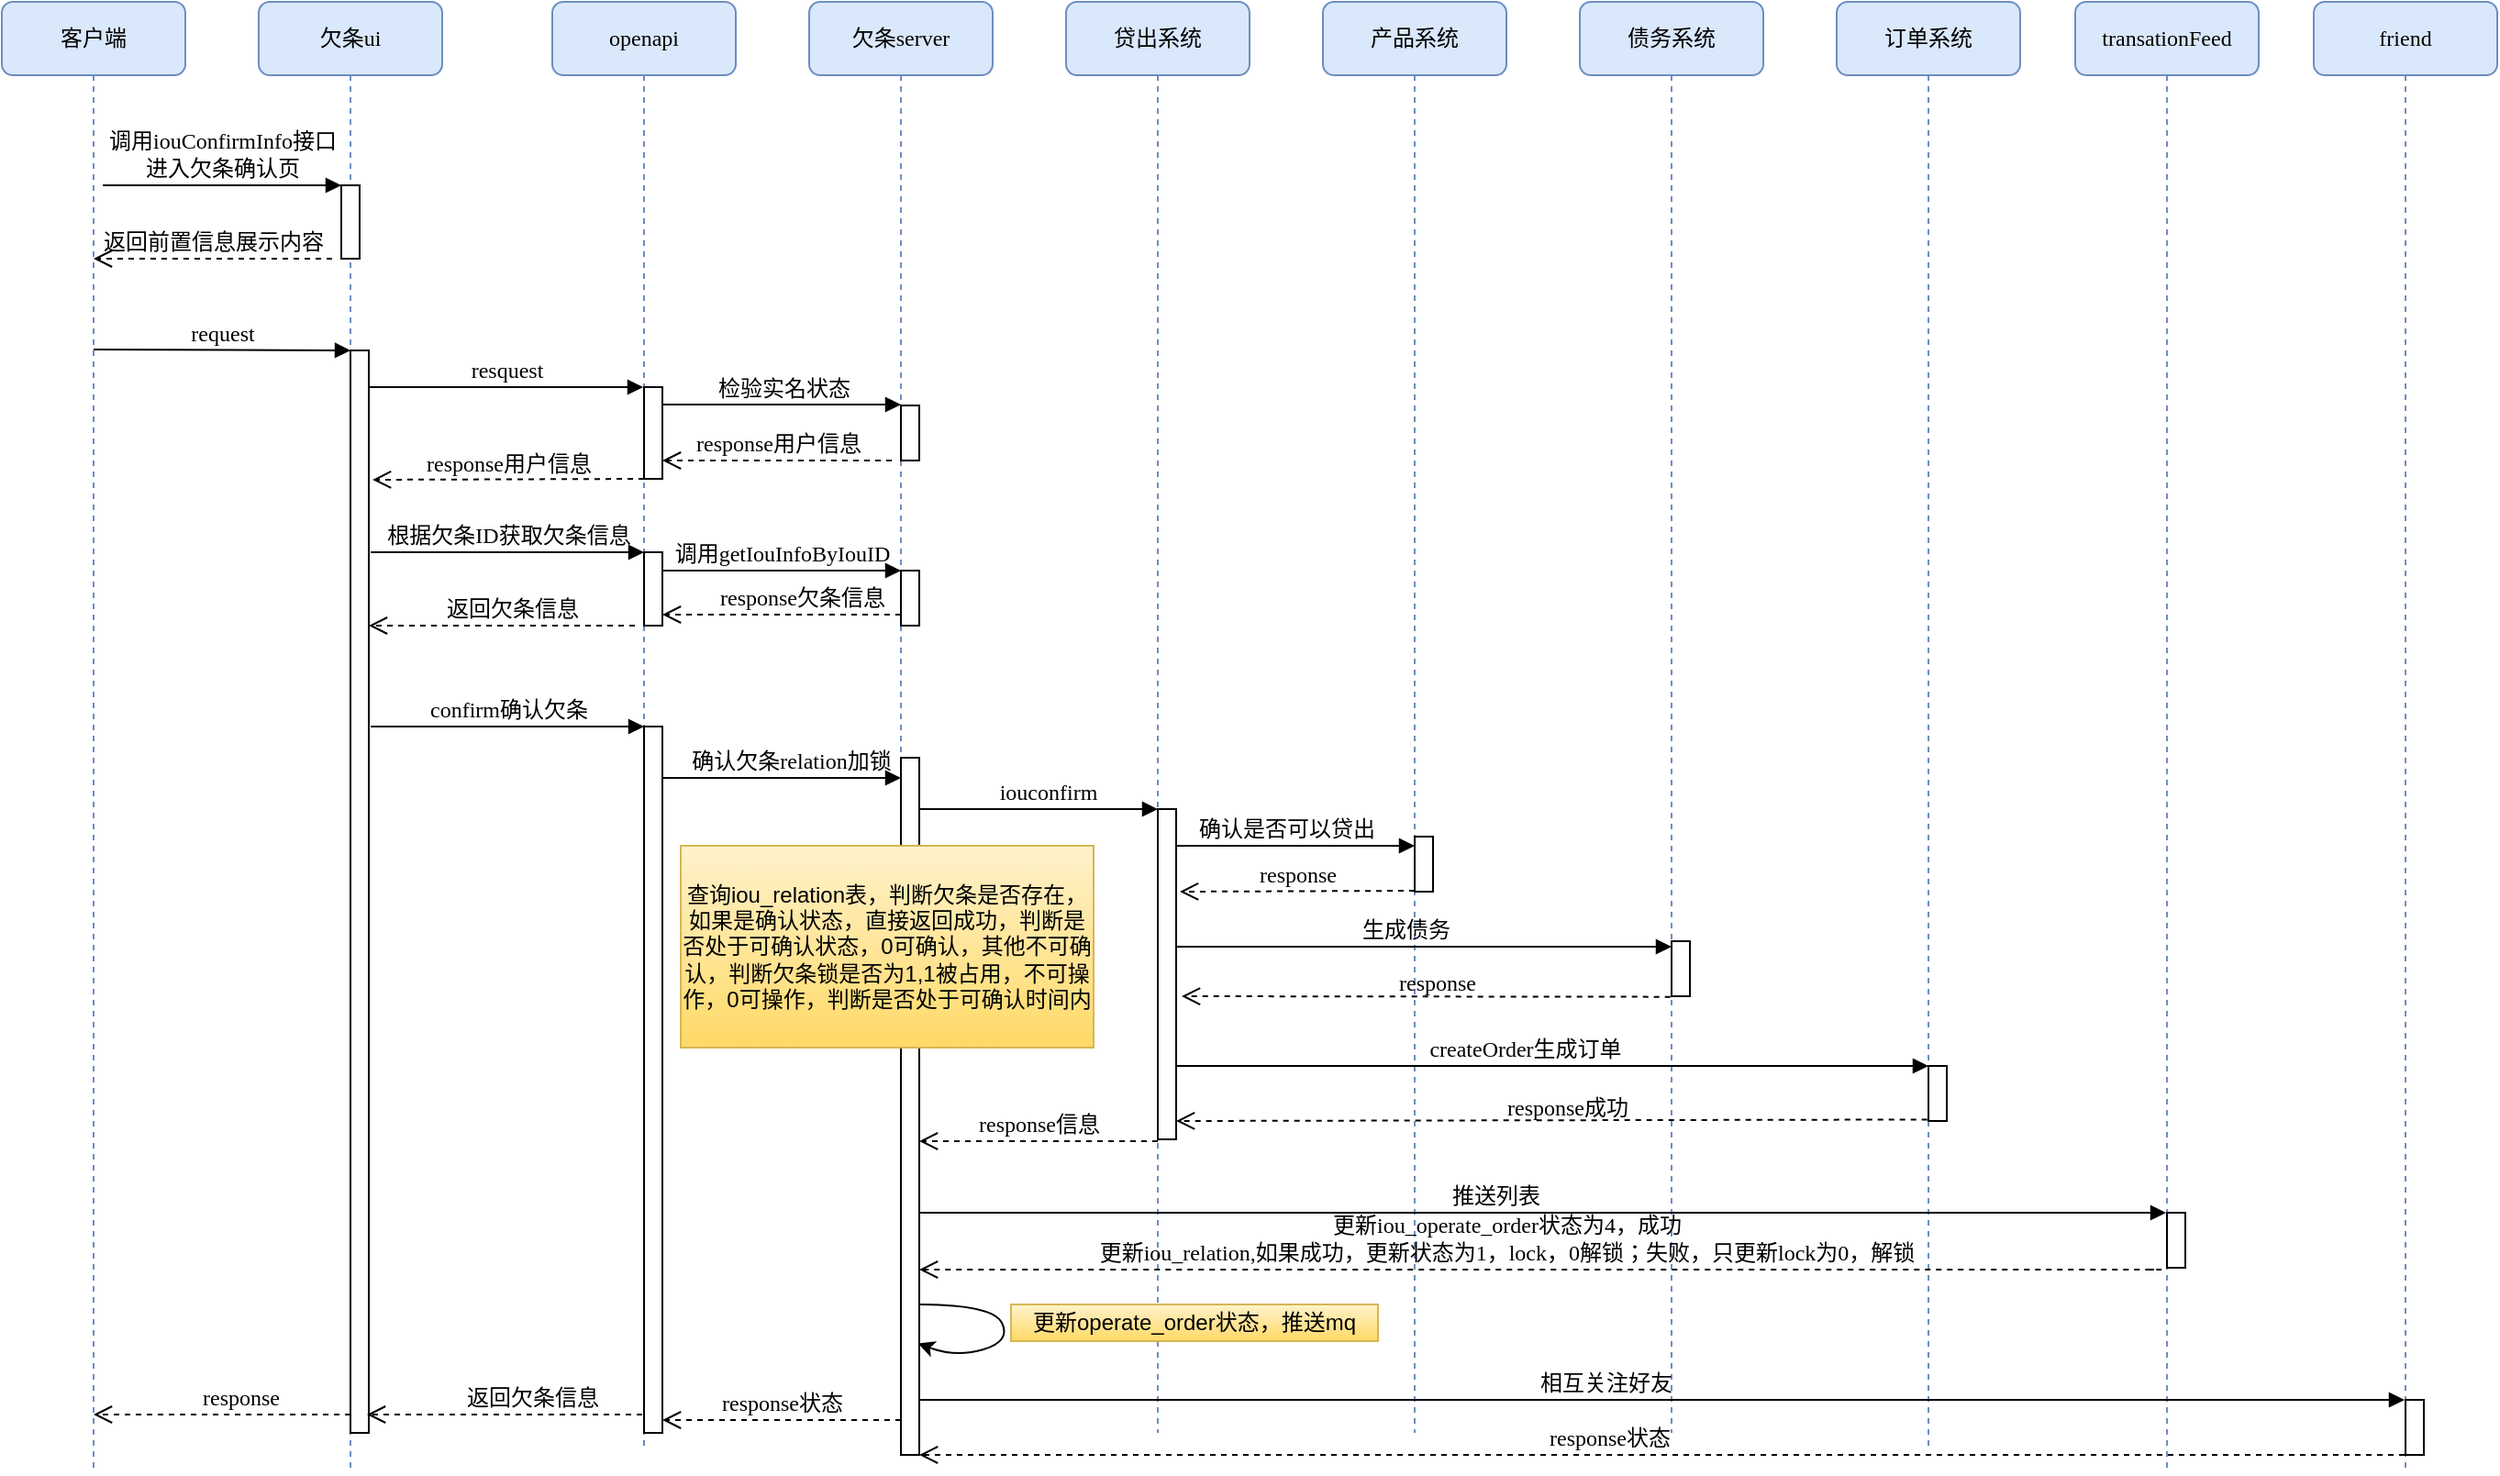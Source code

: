<mxfile version="12.2.6" type="github" pages="2"><diagram name="Page-1" id="13e1069c-82ec-6db2-03f1-153e76fe0fe0"><mxGraphModel dx="854" dy="436" grid="1" gridSize="10" guides="1" tooltips="1" connect="1" arrows="1" fold="1" page="1" pageScale="1" pageWidth="1700" pageHeight="1100" background="#ffffff" math="0" shadow="0"><root><mxCell id="0"/><mxCell id="1" parent="0"/><mxCell id="7baba1c4bc27f4b0-2" value="欠条ui" style="shape=umlLifeline;perimeter=lifelinePerimeter;whiteSpace=wrap;html=1;container=1;collapsible=0;recursiveResize=0;outlineConnect=0;rounded=1;shadow=0;comic=0;labelBackgroundColor=none;strokeWidth=1;fontFamily=Verdana;fontSize=12;align=center;fillColor=#dae8fc;strokeColor=#6c8ebf;" parent="1" vertex="1"><mxGeometry x="240" y="80" width="100" height="800" as="geometry"/></mxCell><mxCell id="7baba1c4bc27f4b0-10" value="" style="html=1;points=[];perimeter=orthogonalPerimeter;rounded=0;shadow=0;comic=0;labelBackgroundColor=none;strokeWidth=1;fontFamily=Verdana;fontSize=12;align=center;" parent="7baba1c4bc27f4b0-2" vertex="1"><mxGeometry x="45" y="100" width="10" height="40" as="geometry"/></mxCell><mxCell id="7baba1c4bc27f4b0-3" value="openapi" style="shape=umlLifeline;perimeter=lifelinePerimeter;whiteSpace=wrap;html=1;container=1;collapsible=0;recursiveResize=0;outlineConnect=0;rounded=1;shadow=0;comic=0;labelBackgroundColor=none;strokeWidth=1;fontFamily=Verdana;fontSize=12;align=center;fillColor=#dae8fc;strokeColor=#6c8ebf;" parent="1" vertex="1"><mxGeometry x="400" y="80" width="100" height="790" as="geometry"/></mxCell><mxCell id="7baba1c4bc27f4b0-13" value="" style="html=1;points=[];perimeter=orthogonalPerimeter;rounded=0;shadow=0;comic=0;labelBackgroundColor=none;strokeWidth=1;fontFamily=Verdana;fontSize=12;align=center;" parent="7baba1c4bc27f4b0-3" vertex="1"><mxGeometry x="50" y="210" width="10" height="50" as="geometry"/></mxCell><mxCell id="7baba1c4bc27f4b0-4" value="欠条server" style="shape=umlLifeline;perimeter=lifelinePerimeter;whiteSpace=wrap;html=1;container=1;collapsible=0;recursiveResize=0;outlineConnect=0;rounded=1;shadow=0;comic=0;labelBackgroundColor=none;strokeWidth=1;fontFamily=Verdana;fontSize=12;align=center;fillColor=#dae8fc;strokeColor=#6c8ebf;" parent="1" vertex="1"><mxGeometry x="540" y="80" width="100" height="790" as="geometry"/></mxCell><mxCell id="7baba1c4bc27f4b0-5" value="贷出系统" style="shape=umlLifeline;perimeter=lifelinePerimeter;whiteSpace=wrap;html=1;container=1;collapsible=0;recursiveResize=0;outlineConnect=0;rounded=1;shadow=0;comic=0;labelBackgroundColor=none;strokeWidth=1;fontFamily=Verdana;fontSize=12;align=center;fillColor=#dae8fc;strokeColor=#6c8ebf;" parent="1" vertex="1"><mxGeometry x="680" y="80" width="100" height="780" as="geometry"/></mxCell><mxCell id="7baba1c4bc27f4b0-6" value="产品系统" style="shape=umlLifeline;perimeter=lifelinePerimeter;whiteSpace=wrap;html=1;container=1;collapsible=0;recursiveResize=0;outlineConnect=0;rounded=1;shadow=0;comic=0;labelBackgroundColor=none;strokeWidth=1;fontFamily=Verdana;fontSize=12;align=center;fillColor=#dae8fc;strokeColor=#6c8ebf;" parent="1" vertex="1"><mxGeometry x="820" y="80" width="100" height="780" as="geometry"/></mxCell><mxCell id="O3VApOqD4FNgEd7Cwk2W-33" value="" style="html=1;points=[];perimeter=orthogonalPerimeter;rounded=0;shadow=0;comic=0;labelBackgroundColor=none;strokeWidth=1;fontFamily=Verdana;fontSize=12;align=center;" parent="7baba1c4bc27f4b0-6" vertex="1"><mxGeometry x="50" y="455" width="10" height="30" as="geometry"/></mxCell><mxCell id="7baba1c4bc27f4b0-7" value="债务系统" style="shape=umlLifeline;perimeter=lifelinePerimeter;whiteSpace=wrap;html=1;container=1;collapsible=0;recursiveResize=0;outlineConnect=0;rounded=1;shadow=0;comic=0;labelBackgroundColor=none;strokeWidth=1;fontFamily=Verdana;fontSize=12;align=center;fillColor=#dae8fc;strokeColor=#6c8ebf;" parent="1" vertex="1"><mxGeometry x="960" y="80" width="100" height="780" as="geometry"/></mxCell><mxCell id="7baba1c4bc27f4b0-8" value="客户端" style="shape=umlLifeline;perimeter=lifelinePerimeter;whiteSpace=wrap;html=1;container=1;collapsible=0;recursiveResize=0;outlineConnect=0;rounded=1;shadow=0;comic=0;labelBackgroundColor=none;strokeWidth=1;fontFamily=Verdana;fontSize=12;align=center;fillColor=#dae8fc;strokeColor=#6c8ebf;" parent="1" vertex="1"><mxGeometry x="100" y="80" width="100" height="800" as="geometry"/></mxCell><mxCell id="7baba1c4bc27f4b0-16" value="" style="html=1;points=[];perimeter=orthogonalPerimeter;rounded=0;shadow=0;comic=0;labelBackgroundColor=none;strokeWidth=1;fontFamily=Verdana;fontSize=12;align=center;" parent="1" vertex="1"><mxGeometry x="590" y="300" width="10" height="30" as="geometry"/></mxCell><mxCell id="7baba1c4bc27f4b0-19" value="" style="html=1;points=[];perimeter=orthogonalPerimeter;rounded=0;shadow=0;comic=0;labelBackgroundColor=none;strokeWidth=1;fontFamily=Verdana;fontSize=12;align=center;" parent="1" vertex="1"><mxGeometry x="450" y="380" width="10" height="40" as="geometry"/></mxCell><mxCell id="7baba1c4bc27f4b0-11" value="调用iouConfirmInfo接口&lt;br&gt;进入欠条确认页" style="html=1;verticalAlign=bottom;endArrow=block;entryX=0;entryY=0;labelBackgroundColor=none;fontFamily=Verdana;fontSize=12;edgeStyle=elbowEdgeStyle;elbow=vertical;" parent="1" target="7baba1c4bc27f4b0-10" edge="1"><mxGeometry relative="1" as="geometry"><mxPoint x="155" y="180" as="sourcePoint"/></mxGeometry></mxCell><mxCell id="O3VApOqD4FNgEd7Cwk2W-1" value="订单系统" style="shape=umlLifeline;perimeter=lifelinePerimeter;whiteSpace=wrap;html=1;container=1;collapsible=0;recursiveResize=0;outlineConnect=0;rounded=1;shadow=0;comic=0;labelBackgroundColor=none;strokeWidth=1;fontFamily=Verdana;fontSize=12;align=center;fillColor=#dae8fc;strokeColor=#6c8ebf;" parent="1" vertex="1"><mxGeometry x="1100" y="80" width="100" height="790" as="geometry"/></mxCell><mxCell id="O3VApOqD4FNgEd7Cwk2W-41" value="" style="html=1;points=[];perimeter=orthogonalPerimeter;rounded=0;shadow=0;comic=0;labelBackgroundColor=none;strokeWidth=1;fontFamily=Verdana;fontSize=12;align=center;" parent="O3VApOqD4FNgEd7Cwk2W-1" vertex="1"><mxGeometry x="50" y="580" width="10" height="30" as="geometry"/></mxCell><mxCell id="O3VApOqD4FNgEd7Cwk2W-2" value="transationFeed" style="shape=umlLifeline;perimeter=lifelinePerimeter;whiteSpace=wrap;html=1;container=1;collapsible=0;recursiveResize=0;outlineConnect=0;rounded=1;shadow=0;comic=0;labelBackgroundColor=none;strokeWidth=1;fontFamily=Verdana;fontSize=12;align=center;fillColor=#dae8fc;strokeColor=#6c8ebf;" parent="1" vertex="1"><mxGeometry x="1230" y="80" width="100" height="800" as="geometry"/></mxCell><mxCell id="O3VApOqD4FNgEd7Cwk2W-44" value="" style="html=1;points=[];perimeter=orthogonalPerimeter;rounded=0;shadow=0;comic=0;labelBackgroundColor=none;strokeWidth=1;fontFamily=Verdana;fontSize=12;align=center;" parent="O3VApOqD4FNgEd7Cwk2W-2" vertex="1"><mxGeometry x="50" y="660" width="10" height="30" as="geometry"/></mxCell><mxCell id="O3VApOqD4FNgEd7Cwk2W-3" value="friend" style="shape=umlLifeline;perimeter=lifelinePerimeter;whiteSpace=wrap;html=1;container=1;collapsible=0;recursiveResize=0;outlineConnect=0;rounded=1;shadow=0;comic=0;labelBackgroundColor=none;strokeWidth=1;fontFamily=Verdana;fontSize=12;align=center;fillColor=#dae8fc;strokeColor=#6c8ebf;" parent="1" vertex="1"><mxGeometry x="1360" y="80" width="100" height="800" as="geometry"/></mxCell><mxCell id="O3VApOqD4FNgEd7Cwk2W-4" value="返回前置信息展示内容" style="html=1;verticalAlign=bottom;endArrow=open;dashed=1;endSize=8;labelBackgroundColor=none;fontFamily=Verdana;fontSize=12;edgeStyle=elbowEdgeStyle;elbow=vertical;" parent="1" edge="1"><mxGeometry relative="1" as="geometry"><mxPoint x="150" y="220" as="targetPoint"/><Array as="points"><mxPoint x="225" y="220"/><mxPoint x="255" y="220"/></Array><mxPoint x="280" y="220" as="sourcePoint"/></mxGeometry></mxCell><mxCell id="O3VApOqD4FNgEd7Cwk2W-5" value="request" style="html=1;verticalAlign=bottom;endArrow=block;labelBackgroundColor=none;fontFamily=Verdana;fontSize=12;edgeStyle=elbowEdgeStyle;elbow=vertical;" parent="1" edge="1"><mxGeometry relative="1" as="geometry"><mxPoint x="150" y="269.5" as="sourcePoint"/><mxPoint x="290" y="270" as="targetPoint"/><mxPoint as="offset"/></mxGeometry></mxCell><mxCell id="O3VApOqD4FNgEd7Cwk2W-6" value="response" style="html=1;verticalAlign=bottom;endArrow=open;dashed=1;endSize=8;labelBackgroundColor=none;fontFamily=Verdana;fontSize=12;edgeStyle=elbowEdgeStyle;elbow=vertical;" parent="1" target="7baba1c4bc27f4b0-8" edge="1"><mxGeometry x="-0.146" relative="1" as="geometry"><mxPoint x="160" y="660" as="targetPoint"/><Array as="points"><mxPoint x="230" y="850"/><mxPoint x="265" y="660"/></Array><mxPoint x="290" y="850" as="sourcePoint"/><mxPoint as="offset"/></mxGeometry></mxCell><mxCell id="O3VApOqD4FNgEd7Cwk2W-9" value="" style="html=1;points=[];perimeter=orthogonalPerimeter;rounded=0;shadow=0;comic=0;labelBackgroundColor=none;strokeWidth=1;fontFamily=Verdana;fontSize=12;align=center;" parent="1" vertex="1"><mxGeometry x="290" y="270" width="10" height="590" as="geometry"/></mxCell><mxCell id="O3VApOqD4FNgEd7Cwk2W-10" value="resquest" style="html=1;verticalAlign=bottom;endArrow=block;labelBackgroundColor=none;fontFamily=Verdana;fontSize=12;edgeStyle=elbowEdgeStyle;elbow=vertical;" parent="1" target="7baba1c4bc27f4b0-3" edge="1"><mxGeometry relative="1" as="geometry"><mxPoint x="300" y="290" as="sourcePoint"/><Array as="points"><mxPoint x="305" y="290"/></Array><mxPoint x="430" y="291" as="targetPoint"/><mxPoint as="offset"/></mxGeometry></mxCell><mxCell id="O3VApOqD4FNgEd7Cwk2W-11" value="response用户信息" style="html=1;verticalAlign=bottom;endArrow=open;dashed=1;endSize=8;labelBackgroundColor=none;fontFamily=Verdana;fontSize=12;edgeStyle=elbowEdgeStyle;elbow=vertical;entryX=1.203;entryY=0.12;entryDx=0;entryDy=0;entryPerimeter=0;" parent="1" target="O3VApOqD4FNgEd7Cwk2W-9" edge="1"><mxGeometry relative="1" as="geometry"><mxPoint x="310" y="338" as="targetPoint"/><Array as="points"/><mxPoint x="450" y="340" as="sourcePoint"/></mxGeometry></mxCell><mxCell id="O3VApOqD4FNgEd7Cwk2W-12" value="response用户信息" style="html=1;verticalAlign=bottom;endArrow=open;dashed=1;endSize=8;labelBackgroundColor=none;fontFamily=Verdana;fontSize=12;edgeStyle=elbowEdgeStyle;elbow=vertical;" parent="1" edge="1"><mxGeometry relative="1" as="geometry"><mxPoint x="460" y="330" as="targetPoint"/><Array as="points"><mxPoint x="530" y="330"/><mxPoint x="560" y="330"/></Array><mxPoint x="585" y="330" as="sourcePoint"/></mxGeometry></mxCell><mxCell id="O3VApOqD4FNgEd7Cwk2W-13" value="检验实名状态" style="html=1;verticalAlign=bottom;endArrow=block;labelBackgroundColor=none;fontFamily=Verdana;fontSize=12;edgeStyle=elbowEdgeStyle;elbow=vertical;" parent="1" edge="1"><mxGeometry relative="1" as="geometry"><mxPoint x="460" y="299.5" as="sourcePoint"/><Array as="points"><mxPoint x="465" y="299.5"/></Array><mxPoint x="590" y="300" as="targetPoint"/><mxPoint as="offset"/></mxGeometry></mxCell><mxCell id="O3VApOqD4FNgEd7Cwk2W-14" value="根据欠条ID获取欠条信息" style="html=1;verticalAlign=bottom;endArrow=block;labelBackgroundColor=none;fontFamily=Verdana;fontSize=12;edgeStyle=elbowEdgeStyle;elbow=vertical;entryX=-0.065;entryY=0.006;entryDx=0;entryDy=0;entryPerimeter=0;" parent="1" edge="1"><mxGeometry relative="1" as="geometry"><mxPoint x="301" y="380" as="sourcePoint"/><Array as="points"><mxPoint x="306" y="380"/></Array><mxPoint x="450" y="380" as="targetPoint"/><mxPoint as="offset"/></mxGeometry></mxCell><mxCell id="O3VApOqD4FNgEd7Cwk2W-15" value="返回欠条信息" style="html=1;verticalAlign=bottom;endArrow=open;dashed=1;endSize=8;labelBackgroundColor=none;fontFamily=Verdana;fontSize=12;edgeStyle=elbowEdgeStyle;elbow=vertical;" parent="1" edge="1"><mxGeometry x="-0.067" relative="1" as="geometry"><mxPoint x="300" y="420" as="targetPoint"/><Array as="points"><mxPoint x="420" y="420"/></Array><mxPoint x="445" y="420" as="sourcePoint"/><mxPoint as="offset"/></mxGeometry></mxCell><mxCell id="O3VApOqD4FNgEd7Cwk2W-16" value="调用getIouInfoByIouID" style="html=1;verticalAlign=bottom;endArrow=block;labelBackgroundColor=none;fontFamily=Verdana;fontSize=12;edgeStyle=elbowEdgeStyle;elbow=vertical;" parent="1" edge="1"><mxGeometry relative="1" as="geometry"><mxPoint x="460" y="390" as="sourcePoint"/><Array as="points"><mxPoint x="465" y="390"/></Array><mxPoint x="590" y="390" as="targetPoint"/><mxPoint as="offset"/></mxGeometry></mxCell><mxCell id="O3VApOqD4FNgEd7Cwk2W-17" value="" style="html=1;points=[];perimeter=orthogonalPerimeter;rounded=0;shadow=0;comic=0;labelBackgroundColor=none;strokeWidth=1;fontFamily=Verdana;fontSize=12;align=center;" parent="1" vertex="1"><mxGeometry x="590" y="390" width="10" height="30" as="geometry"/></mxCell><mxCell id="O3VApOqD4FNgEd7Cwk2W-18" value="response欠条信息" style="html=1;verticalAlign=bottom;endArrow=open;dashed=1;endSize=8;labelBackgroundColor=none;fontFamily=Verdana;fontSize=12;edgeStyle=elbowEdgeStyle;elbow=vertical;" parent="1" edge="1"><mxGeometry x="-0.167" relative="1" as="geometry"><mxPoint x="460" y="414" as="targetPoint"/><Array as="points"><mxPoint x="555" y="414"/></Array><mxPoint x="590" y="414" as="sourcePoint"/><mxPoint as="offset"/></mxGeometry></mxCell><mxCell id="O3VApOqD4FNgEd7Cwk2W-22" value="confirm确认欠条" style="html=1;verticalAlign=bottom;endArrow=block;labelBackgroundColor=none;fontFamily=Verdana;fontSize=12;edgeStyle=elbowEdgeStyle;elbow=vertical;entryX=-0.065;entryY=0.006;entryDx=0;entryDy=0;entryPerimeter=0;" parent="1" edge="1"><mxGeometry relative="1" as="geometry"><mxPoint x="301" y="475" as="sourcePoint"/><Array as="points"><mxPoint x="306" y="475"/></Array><mxPoint x="450" y="475" as="targetPoint"/><mxPoint as="offset"/></mxGeometry></mxCell><mxCell id="O3VApOqD4FNgEd7Cwk2W-23" value="返回欠条信息" style="html=1;verticalAlign=bottom;endArrow=open;dashed=1;endSize=8;labelBackgroundColor=none;fontFamily=Verdana;fontSize=12;edgeStyle=elbowEdgeStyle;elbow=vertical;entryX=1;entryY=0.206;entryDx=0;entryDy=0;entryPerimeter=0;" parent="1" edge="1"><mxGeometry y="-15" relative="1" as="geometry"><mxPoint x="299" y="850" as="targetPoint"/><Array as="points"/><mxPoint x="449" y="850" as="sourcePoint"/><mxPoint x="15" y="15" as="offset"/></mxGeometry></mxCell><mxCell id="O3VApOqD4FNgEd7Cwk2W-24" value="" style="html=1;points=[];perimeter=orthogonalPerimeter;rounded=0;shadow=0;comic=0;labelBackgroundColor=none;strokeWidth=1;fontFamily=Verdana;fontSize=12;align=center;" parent="1" vertex="1"><mxGeometry x="450" y="475" width="10" height="385" as="geometry"/></mxCell><mxCell id="O3VApOqD4FNgEd7Cwk2W-25" value="确认欠条relation加锁" style="html=1;verticalAlign=bottom;endArrow=block;labelBackgroundColor=none;fontFamily=Verdana;fontSize=12;edgeStyle=elbowEdgeStyle;elbow=vertical;" parent="1" edge="1"><mxGeometry x="0.077" relative="1" as="geometry"><mxPoint x="460" y="503" as="sourcePoint"/><Array as="points"><mxPoint x="465" y="503"/></Array><mxPoint x="590" y="503" as="targetPoint"/><mxPoint as="offset"/></mxGeometry></mxCell><mxCell id="O3VApOqD4FNgEd7Cwk2W-26" value="response状态" style="html=1;verticalAlign=bottom;endArrow=open;dashed=1;endSize=8;labelBackgroundColor=none;fontFamily=Verdana;fontSize=12;edgeStyle=elbowEdgeStyle;elbow=vertical;entryX=1;entryY=0.206;entryDx=0;entryDy=0;entryPerimeter=0;" parent="1" edge="1"><mxGeometry relative="1" as="geometry"><mxPoint x="460" y="853" as="targetPoint"/><Array as="points"/><mxPoint x="590" y="853" as="sourcePoint"/><mxPoint as="offset"/></mxGeometry></mxCell><mxCell id="O3VApOqD4FNgEd7Cwk2W-27" value="" style="html=1;points=[];perimeter=orthogonalPerimeter;rounded=0;shadow=0;comic=0;labelBackgroundColor=none;strokeWidth=1;fontFamily=Verdana;fontSize=12;align=center;" parent="1" vertex="1"><mxGeometry x="590" y="492" width="10" height="380" as="geometry"/></mxCell><mxCell id="O3VApOqD4FNgEd7Cwk2W-28" value="iouconfirm" style="html=1;verticalAlign=bottom;endArrow=block;labelBackgroundColor=none;fontFamily=Verdana;fontSize=12;edgeStyle=elbowEdgeStyle;elbow=vertical;" parent="1" edge="1"><mxGeometry x="0.077" relative="1" as="geometry"><mxPoint x="600" y="520" as="sourcePoint"/><Array as="points"><mxPoint x="605" y="520"/></Array><mxPoint x="730" y="520" as="targetPoint"/><mxPoint as="offset"/></mxGeometry></mxCell><mxCell id="O3VApOqD4FNgEd7Cwk2W-29" value="response信息" style="html=1;verticalAlign=bottom;endArrow=open;dashed=1;endSize=8;labelBackgroundColor=none;fontFamily=Verdana;fontSize=12;edgeStyle=elbowEdgeStyle;elbow=vertical;entryX=1;entryY=0.206;entryDx=0;entryDy=0;entryPerimeter=0;" parent="1" edge="1"><mxGeometry relative="1" as="geometry"><mxPoint x="600" y="701" as="targetPoint"/><Array as="points"/><mxPoint x="730" y="701" as="sourcePoint"/><mxPoint as="offset"/></mxGeometry></mxCell><mxCell id="O3VApOqD4FNgEd7Cwk2W-30" value="" style="html=1;points=[];perimeter=orthogonalPerimeter;rounded=0;shadow=0;comic=0;labelBackgroundColor=none;strokeWidth=1;fontFamily=Verdana;fontSize=12;align=center;" parent="1" vertex="1"><mxGeometry x="730" y="520" width="10" height="180" as="geometry"/></mxCell><mxCell id="O3VApOqD4FNgEd7Cwk2W-31" value="确认是否可以贷出" style="html=1;verticalAlign=bottom;endArrow=block;labelBackgroundColor=none;fontFamily=Verdana;fontSize=12;edgeStyle=elbowEdgeStyle;elbow=vertical;" parent="1" edge="1"><mxGeometry x="-0.077" relative="1" as="geometry"><mxPoint x="740" y="540" as="sourcePoint"/><Array as="points"><mxPoint x="745" y="540"/></Array><mxPoint x="870" y="540" as="targetPoint"/><mxPoint as="offset"/></mxGeometry></mxCell><mxCell id="O3VApOqD4FNgEd7Cwk2W-32" value="response" style="html=1;verticalAlign=bottom;endArrow=open;dashed=1;endSize=8;labelBackgroundColor=none;fontFamily=Verdana;fontSize=12;edgeStyle=elbowEdgeStyle;elbow=vertical;" parent="1" edge="1"><mxGeometry relative="1" as="geometry"><mxPoint x="742" y="565" as="targetPoint"/><Array as="points"/><mxPoint x="870" y="564.5" as="sourcePoint"/><mxPoint as="offset"/></mxGeometry></mxCell><mxCell id="O3VApOqD4FNgEd7Cwk2W-35" value="response" style="html=1;verticalAlign=bottom;endArrow=open;dashed=1;endSize=8;labelBackgroundColor=none;fontFamily=Verdana;fontSize=12;edgeStyle=elbowEdgeStyle;elbow=vertical;entryX=1.268;entryY=0.501;entryDx=0;entryDy=0;entryPerimeter=0;exitX=-0.065;exitY=1.011;exitDx=0;exitDy=0;exitPerimeter=0;" parent="1" source="O3VApOqD4FNgEd7Cwk2W-36" edge="1"><mxGeometry x="-0.039" y="2" relative="1" as="geometry"><mxPoint x="743" y="622" as="targetPoint"/><Array as="points"><mxPoint x="970" y="622"/></Array><mxPoint x="1000" y="630" as="sourcePoint"/><mxPoint as="offset"/></mxGeometry></mxCell><mxCell id="O3VApOqD4FNgEd7Cwk2W-36" value="" style="html=1;points=[];perimeter=orthogonalPerimeter;rounded=0;shadow=0;comic=0;labelBackgroundColor=none;strokeWidth=1;fontFamily=Verdana;fontSize=12;align=center;" parent="1" vertex="1"><mxGeometry x="1010" y="592" width="10" height="30" as="geometry"/></mxCell><mxCell id="O3VApOqD4FNgEd7Cwk2W-39" value="生成债务" style="html=1;verticalAlign=bottom;endArrow=block;labelBackgroundColor=none;fontFamily=Verdana;fontSize=12;edgeStyle=elbowEdgeStyle;elbow=vertical;" parent="1" edge="1"><mxGeometry x="-0.077" relative="1" as="geometry"><mxPoint x="740" y="595" as="sourcePoint"/><Array as="points"/><mxPoint x="1010" y="595" as="targetPoint"/><mxPoint as="offset"/></mxGeometry></mxCell><mxCell id="O3VApOqD4FNgEd7Cwk2W-40" value="createOrder生成订单" style="html=1;verticalAlign=bottom;endArrow=block;labelBackgroundColor=none;fontFamily=Verdana;fontSize=12;edgeStyle=elbowEdgeStyle;elbow=vertical;entryX=0.5;entryY=0.734;entryDx=0;entryDy=0;entryPerimeter=0;" parent="1" target="O3VApOqD4FNgEd7Cwk2W-1" edge="1"><mxGeometry x="-0.077" relative="1" as="geometry"><mxPoint x="740" y="660" as="sourcePoint"/><Array as="points"/><mxPoint x="1010" y="660" as="targetPoint"/><mxPoint as="offset"/></mxGeometry></mxCell><mxCell id="O3VApOqD4FNgEd7Cwk2W-42" value="response成功" style="html=1;verticalAlign=bottom;endArrow=open;dashed=1;endSize=8;labelBackgroundColor=none;fontFamily=Verdana;fontSize=12;edgeStyle=elbowEdgeStyle;elbow=vertical;entryX=1.268;entryY=0.501;entryDx=0;entryDy=0;entryPerimeter=0;exitX=-0.065;exitY=0.974;exitDx=0;exitDy=0;exitPerimeter=0;" parent="1" source="O3VApOqD4FNgEd7Cwk2W-41" edge="1"><mxGeometry x="-0.039" y="2" relative="1" as="geometry"><mxPoint x="740" y="690" as="targetPoint"/><Array as="points"><mxPoint x="967" y="690"/></Array><mxPoint x="1140" y="690" as="sourcePoint"/><mxPoint as="offset"/></mxGeometry></mxCell><mxCell id="O3VApOqD4FNgEd7Cwk2W-43" value="推送列表" style="html=1;verticalAlign=bottom;endArrow=block;labelBackgroundColor=none;fontFamily=Verdana;fontSize=12;edgeStyle=elbowEdgeStyle;elbow=vertical;" parent="1" target="O3VApOqD4FNgEd7Cwk2W-2" edge="1"><mxGeometry x="-0.077" relative="1" as="geometry"><mxPoint x="600" y="740" as="sourcePoint"/><Array as="points"/><mxPoint x="870" y="740" as="targetPoint"/><mxPoint as="offset"/></mxGeometry></mxCell><mxCell id="O3VApOqD4FNgEd7Cwk2W-45" value="更新iou_operate_order状态为4，成功&lt;br&gt;更新iou_relation,如果成功，更新状态为1，lock，0解锁；失败，只更新lock为0，解锁&lt;br&gt;" style="html=1;verticalAlign=bottom;endArrow=open;dashed=1;endSize=8;labelBackgroundColor=none;fontFamily=Verdana;fontSize=12;edgeStyle=elbowEdgeStyle;elbow=vertical;entryX=1.268;entryY=0.501;entryDx=0;entryDy=0;entryPerimeter=0;" parent="1" edge="1"><mxGeometry x="0.072" relative="1" as="geometry"><mxPoint x="600" y="771" as="targetPoint"/><Array as="points"><mxPoint x="1280" y="771"/></Array><mxPoint x="1270" y="771" as="sourcePoint"/><mxPoint as="offset"/></mxGeometry></mxCell><mxCell id="O3VApOqD4FNgEd7Cwk2W-46" value="相互关注好友" style="html=1;verticalAlign=bottom;endArrow=block;labelBackgroundColor=none;fontFamily=Verdana;fontSize=12;edgeStyle=elbowEdgeStyle;elbow=vertical;" parent="1" edge="1"><mxGeometry x="-0.077" relative="1" as="geometry"><mxPoint x="600" y="842" as="sourcePoint"/><Array as="points"><mxPoint x="1060" y="842"/></Array><mxPoint x="1409.5" y="842" as="targetPoint"/><mxPoint as="offset"/></mxGeometry></mxCell><mxCell id="O3VApOqD4FNgEd7Cwk2W-48" value="response状态" style="html=1;verticalAlign=bottom;endArrow=open;dashed=1;endSize=8;labelBackgroundColor=none;fontFamily=Verdana;fontSize=12;edgeStyle=elbowEdgeStyle;elbow=vertical;entryX=1.268;entryY=0.501;entryDx=0;entryDy=0;entryPerimeter=0;" parent="1" edge="1"><mxGeometry x="0.072" relative="1" as="geometry"><mxPoint x="600" y="872" as="targetPoint"/><Array as="points"><mxPoint x="1280" y="872"/></Array><mxPoint x="1409.5" y="872" as="sourcePoint"/><mxPoint as="offset"/></mxGeometry></mxCell><mxCell id="O3VApOqD4FNgEd7Cwk2W-49" value="" style="html=1;points=[];perimeter=orthogonalPerimeter;rounded=0;shadow=0;comic=0;labelBackgroundColor=none;strokeWidth=1;fontFamily=Verdana;fontSize=12;align=center;" parent="1" vertex="1"><mxGeometry x="1410" y="842" width="10" height="30" as="geometry"/></mxCell><mxCell id="O3VApOqD4FNgEd7Cwk2W-51" value="" style="curved=1;endArrow=classic;html=1;entryX=0.935;entryY=0.84;entryDx=0;entryDy=0;entryPerimeter=0;" parent="1" target="O3VApOqD4FNgEd7Cwk2W-27" edge="1"><mxGeometry width="50" height="50" relative="1" as="geometry"><mxPoint x="600" y="790" as="sourcePoint"/><mxPoint x="610" y="830" as="targetPoint"/><Array as="points"><mxPoint x="640" y="790"/><mxPoint x="650" y="810"/><mxPoint x="620" y="819"/></Array></mxGeometry></mxCell><mxCell id="O3VApOqD4FNgEd7Cwk2W-52" value="更新operate_order状态，推送mq" style="rounded=0;whiteSpace=wrap;html=1;fillColor=#fff2cc;strokeColor=#d6b656;gradientColor=#ffd966;" parent="1" vertex="1"><mxGeometry x="650" y="790" width="200" height="20" as="geometry"/></mxCell><mxCell id="s3mgId72Oa9drYp60PR4-1" value="查询iou_relation表，判断欠条是否存在，&lt;br&gt;如果是确认状态，直接返回成功，判断是否处于可确认状态，0可确认，其他不可确认，判断欠条锁是否为1,1被占用，不可操作，0可操作，判断是否处于可确认时间内&lt;br&gt;" style="rounded=0;whiteSpace=wrap;html=1;fillColor=#fff2cc;strokeColor=#d6b656;gradientColor=#ffd966;" parent="1" vertex="1"><mxGeometry x="470" y="540" width="225" height="110" as="geometry"/></mxCell></root></mxGraphModel></diagram><diagram id="hBkR80ac1XASVgvU5rlO" name="第 2 页"><mxGraphModel dx="1006" dy="506" grid="1" gridSize="10" guides="1" tooltips="1" connect="1" arrows="1" fold="1" page="1" pageScale="1" pageWidth="1700" pageHeight="1100" math="0" shadow="0"><root><mxCell id="WULt_iTOsFm2LbXWAaYP-0"/><mxCell id="WULt_iTOsFm2LbXWAaYP-1" parent="WULt_iTOsFm2LbXWAaYP-0"/></root></mxGraphModel></diagram></mxfile>